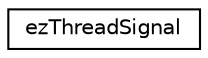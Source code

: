 digraph "Graphical Class Hierarchy"
{
 // LATEX_PDF_SIZE
  edge [fontname="Helvetica",fontsize="10",labelfontname="Helvetica",labelfontsize="10"];
  node [fontname="Helvetica",fontsize="10",shape=record];
  rankdir="LR";
  Node0 [label="ezThreadSignal",height=0.2,width=0.4,color="black", fillcolor="white", style="filled",URL="$d4/d84/classez_thread_signal.htm",tooltip="Waiting on a thread signal puts the waiting thread to sleep. Other threads can wake it up by raising ..."];
}
